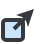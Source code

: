 <mxfile version="20.0.2" type="device"><diagram id="uISb_iO_TEbQfI1j6VG5" name="Page-1"><mxGraphModel dx="661" dy="352" grid="1" gridSize="10" guides="1" tooltips="1" connect="1" arrows="1" fold="1" page="1" pageScale="1" pageWidth="900" pageHeight="1600" math="0" shadow="0"><root><mxCell id="0"/><mxCell id="1" parent="0"/><mxCell id="j-ZnRC15i4IJwS_BgPIm-1" value="" style="rounded=1;whiteSpace=wrap;html=1;perimeterSpacing=0;strokeWidth=2;fillColor=#cce5ff;strokeColor=#36393d;" vertex="1" parent="1"><mxGeometry x="372.5" y="379" width="10" height="10" as="geometry"/></mxCell><mxCell id="j-ZnRC15i4IJwS_BgPIm-3" value="" style="endArrow=classic;html=1;rounded=0;fontFamily=Georgia;fontSize=13;endSize=2;startSize=4;shadow=0;strokeWidth=2;fillColor=#cce5ff;strokeColor=#36393d;" edge="1" parent="1"><mxGeometry width="50" height="50" relative="1" as="geometry"><mxPoint x="378" y="383.5" as="sourcePoint"/><mxPoint x="388" y="373.5" as="targetPoint"/></mxGeometry></mxCell></root></mxGraphModel></diagram></mxfile>